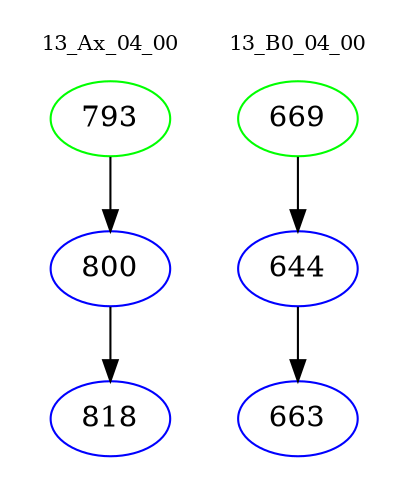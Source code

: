 digraph{
subgraph cluster_0 {
color = white
label = "13_Ax_04_00";
fontsize=10;
T0_793 [label="793", color="green"]
T0_793 -> T0_800 [color="black"]
T0_800 [label="800", color="blue"]
T0_800 -> T0_818 [color="black"]
T0_818 [label="818", color="blue"]
}
subgraph cluster_1 {
color = white
label = "13_B0_04_00";
fontsize=10;
T1_669 [label="669", color="green"]
T1_669 -> T1_644 [color="black"]
T1_644 [label="644", color="blue"]
T1_644 -> T1_663 [color="black"]
T1_663 [label="663", color="blue"]
}
}
